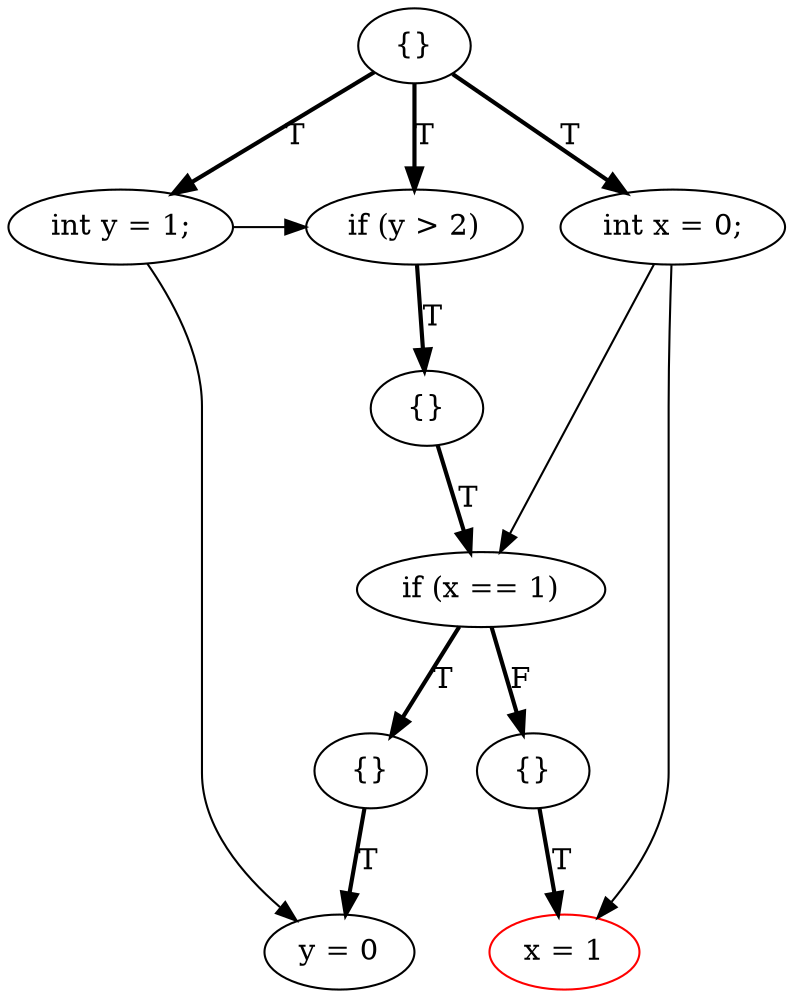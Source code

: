 digraph {
rankdir=TD;
2[label="{}"]; 
2 -> 6[label="T",style=bold];
6[label="int x = 0;"];
6 -> 3;
6 -> 9;
2 -> 7[label="T",style=bold];
7[label="int y = 1;"];
7 -> 0;
7 -> 8;
2 -> 0[label="T",style=bold];
0[label="if (y > 2)"]; 
0 -> 1[label="T",style=bold];
1[label="{}"]; 
1 -> 3[label="T",style=bold];
3[label="if (x == 1)"]; 
3 -> 4[label="T",style=bold];
4[label="{}"]; 
4 -> 8[label="T",style=bold];
8[label="y = 0"];
3 -> 5[label="F",style=bold];
5[label="{}"]; 
5 -> 9[label="T",style=bold];
9[label="x = 1",color=red];
{ rank=same 6 7 0 }{ rank=same 1 }{ rank=same 3 }{ rank=same 4 5 }{ rank=same 8 9 }
}